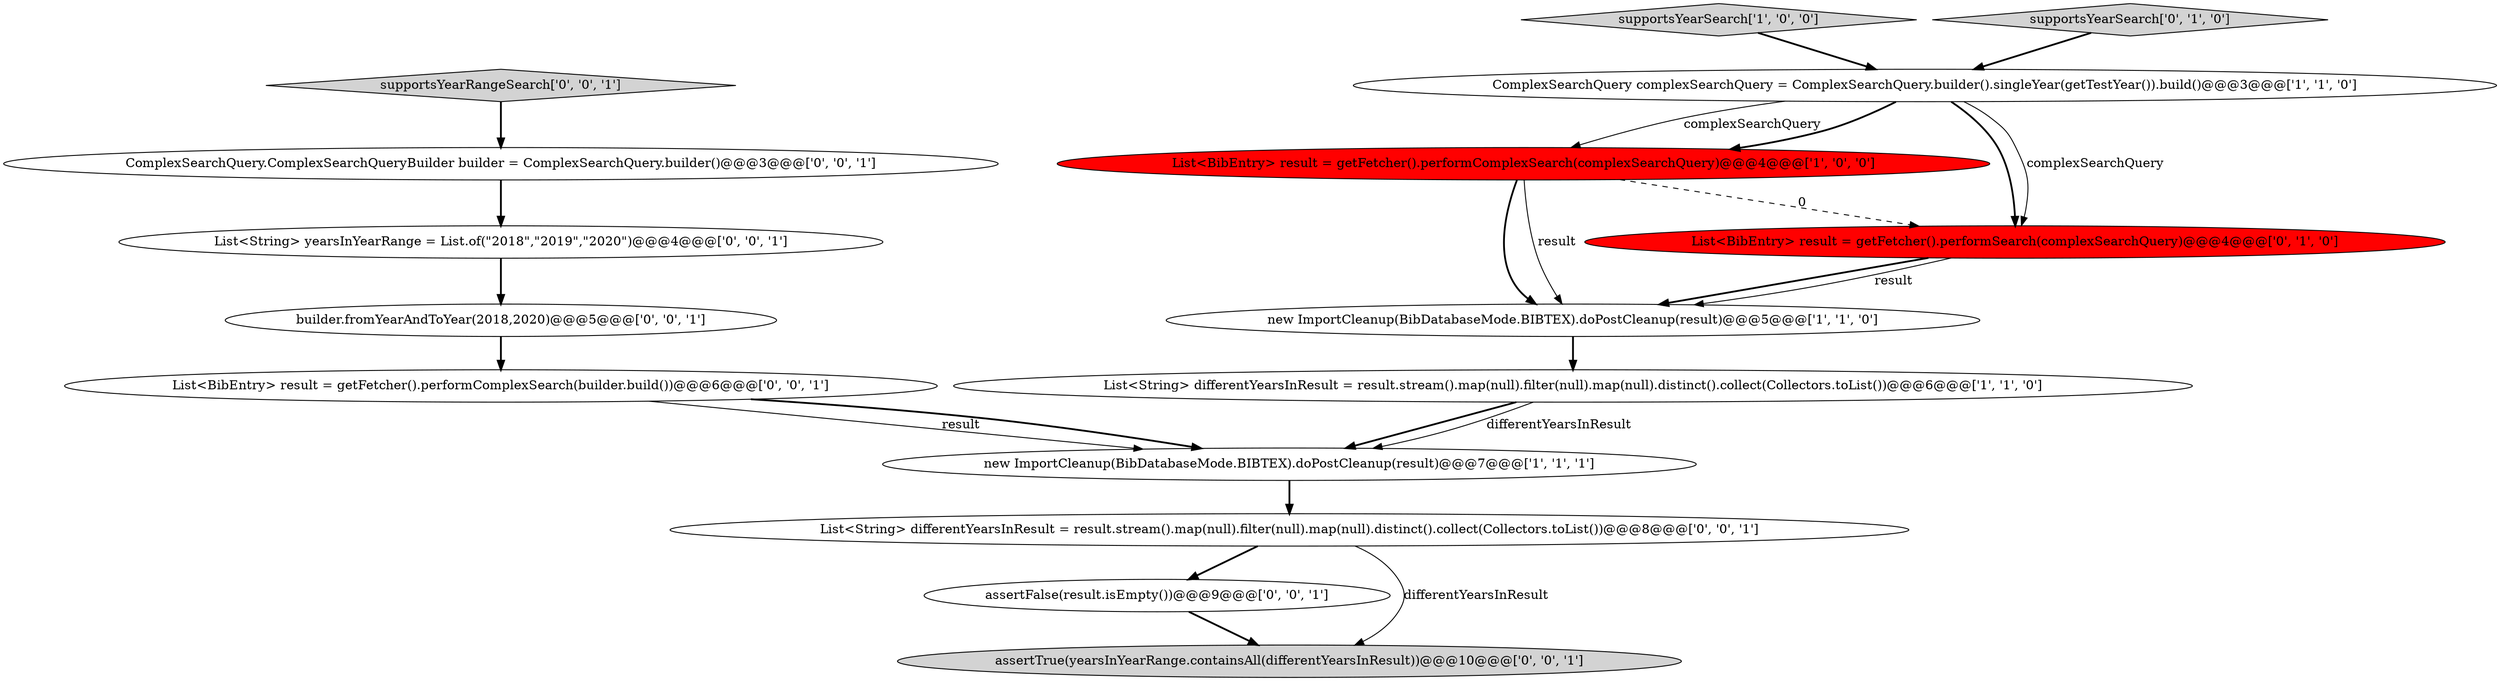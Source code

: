 digraph {
15 [style = filled, label = "builder.fromYearAndToYear(2018,2020)@@@5@@@['0', '0', '1']", fillcolor = white, shape = ellipse image = "AAA0AAABBB3BBB"];
13 [style = filled, label = "List<BibEntry> result = getFetcher().performComplexSearch(builder.build())@@@6@@@['0', '0', '1']", fillcolor = white, shape = ellipse image = "AAA0AAABBB3BBB"];
14 [style = filled, label = "assertFalse(result.isEmpty())@@@9@@@['0', '0', '1']", fillcolor = white, shape = ellipse image = "AAA0AAABBB3BBB"];
0 [style = filled, label = "List<BibEntry> result = getFetcher().performComplexSearch(complexSearchQuery)@@@4@@@['1', '0', '0']", fillcolor = red, shape = ellipse image = "AAA1AAABBB1BBB"];
9 [style = filled, label = "List<String> yearsInYearRange = List.of(\"2018\",\"2019\",\"2020\")@@@4@@@['0', '0', '1']", fillcolor = white, shape = ellipse image = "AAA0AAABBB3BBB"];
1 [style = filled, label = "new ImportCleanup(BibDatabaseMode.BIBTEX).doPostCleanup(result)@@@7@@@['1', '1', '1']", fillcolor = white, shape = ellipse image = "AAA0AAABBB1BBB"];
5 [style = filled, label = "supportsYearSearch['1', '0', '0']", fillcolor = lightgray, shape = diamond image = "AAA0AAABBB1BBB"];
10 [style = filled, label = "supportsYearRangeSearch['0', '0', '1']", fillcolor = lightgray, shape = diamond image = "AAA0AAABBB3BBB"];
11 [style = filled, label = "ComplexSearchQuery.ComplexSearchQueryBuilder builder = ComplexSearchQuery.builder()@@@3@@@['0', '0', '1']", fillcolor = white, shape = ellipse image = "AAA0AAABBB3BBB"];
2 [style = filled, label = "ComplexSearchQuery complexSearchQuery = ComplexSearchQuery.builder().singleYear(getTestYear()).build()@@@3@@@['1', '1', '0']", fillcolor = white, shape = ellipse image = "AAA0AAABBB1BBB"];
8 [style = filled, label = "assertTrue(yearsInYearRange.containsAll(differentYearsInResult))@@@10@@@['0', '0', '1']", fillcolor = lightgray, shape = ellipse image = "AAA0AAABBB3BBB"];
6 [style = filled, label = "List<BibEntry> result = getFetcher().performSearch(complexSearchQuery)@@@4@@@['0', '1', '0']", fillcolor = red, shape = ellipse image = "AAA1AAABBB2BBB"];
3 [style = filled, label = "List<String> differentYearsInResult = result.stream().map(null).filter(null).map(null).distinct().collect(Collectors.toList())@@@6@@@['1', '1', '0']", fillcolor = white, shape = ellipse image = "AAA0AAABBB1BBB"];
7 [style = filled, label = "supportsYearSearch['0', '1', '0']", fillcolor = lightgray, shape = diamond image = "AAA0AAABBB2BBB"];
4 [style = filled, label = "new ImportCleanup(BibDatabaseMode.BIBTEX).doPostCleanup(result)@@@5@@@['1', '1', '0']", fillcolor = white, shape = ellipse image = "AAA0AAABBB1BBB"];
12 [style = filled, label = "List<String> differentYearsInResult = result.stream().map(null).filter(null).map(null).distinct().collect(Collectors.toList())@@@8@@@['0', '0', '1']", fillcolor = white, shape = ellipse image = "AAA0AAABBB3BBB"];
4->3 [style = bold, label=""];
15->13 [style = bold, label=""];
3->1 [style = bold, label=""];
2->6 [style = bold, label=""];
0->6 [style = dashed, label="0"];
13->1 [style = solid, label="result"];
11->9 [style = bold, label=""];
3->1 [style = solid, label="differentYearsInResult"];
13->1 [style = bold, label=""];
2->0 [style = solid, label="complexSearchQuery"];
6->4 [style = bold, label=""];
5->2 [style = bold, label=""];
2->6 [style = solid, label="complexSearchQuery"];
2->0 [style = bold, label=""];
0->4 [style = bold, label=""];
7->2 [style = bold, label=""];
9->15 [style = bold, label=""];
12->14 [style = bold, label=""];
1->12 [style = bold, label=""];
6->4 [style = solid, label="result"];
0->4 [style = solid, label="result"];
14->8 [style = bold, label=""];
12->8 [style = solid, label="differentYearsInResult"];
10->11 [style = bold, label=""];
}
